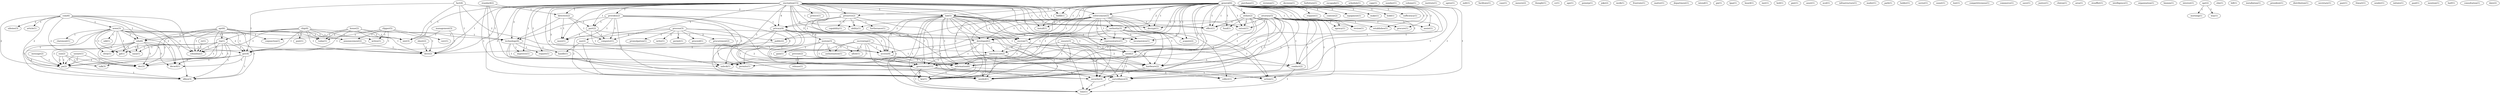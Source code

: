 digraph G {
  com [ label="com(6)" ];
  uiboise [ label="uiboise(3)" ];
  article [ label="article(1)" ];
  pa [ label="pa(2)" ];
  news [ label="news(3)" ];
  edu [ label="edu(6)" ];
  idbsu [ label="idbsu(3)" ];
  decwrl [ label="decwrl(1)" ];
  columbia [ label="columbia(2)" ];
  dec [ label="dec(3)" ];
  pa [ label="pa(2)" ];
  purchase [ label="purchase(1)" ];
  revision [ label="revision(1)" ];
  escrowing [ label="escrowing(2)" ];
  authorization [ label="authorization(1)" ];
  gain [ label="gain(1)" ];
  allow [ label="allow(1)" ];
  access [ label="access(4)" ];
  information [ label="information(6)" ];
  unlock [ label="unlock(1)" ];
  needed [ label="needed(1)" ];
  decision [ label="decision(1)" ];
  forfeiture [ label="forfeiture(1)" ];
  escapade [ label="escapade(1)" ];
  schedule [ label="schedule(1)" ];
  copy [ label="copy(1)" ];
  standard [ label="standard(2)" ];
  directive [ label="directive(2)" ];
  permits [ label="permits(1)" ];
  number [ label="number(1)" ];
  volume [ label="volume(1)" ];
  institute [ label="institute(1)" ];
  agree [ label="agree(1)" ];
  encryption [ label="encryption(15)" ];
  fulfill [ label="fulfill(1)" ];
  effect [ label="effect(1)" ];
  provides [ label="provides(2)" ];
  enforcement [ label="enforcement(5)" ];
  install [ label="install(1)" ];
  preserve [ label="preserve(2)" ];
  privacy [ label="privacy(4)" ];
  law [ label="law(5)" ];
  ability [ label="ability(1)" ];
  technology [ label="technology(6)" ];
  escrow [ label="escrow(7)" ];
  developed [ label="developed(2)" ];
  gov [ label="gov(4)" ];
  need [ label="need(2)" ];
  nist [ label="nist(3)" ];
  part [ label="part(2)" ];
  require [ label="require(1)" ];
  microcircuit [ label="microcircuit(2)" ];
  effect [ label="effect(1)" ];
  extent [ label="extent(1)" ];
  protect [ label="protect(1)" ];
  conduct [ label="conduct(2)" ];
  improves [ label="improves(1)" ];
  dove [ label="dove(2)" ];
  computer [ label="computer(1)" ];
  government [ label="government(11)" ];
  surveillance [ label="surveillance(3)" ];
  key [ label="key(1)" ];
  wave [ label="wave(1)" ];
  mdt [ label="mdt(1)" ];
  facilitate [ label="facilitate(1)" ];
  case [ label="case(1)" ];
  general [ label="general(4)" ];
  request [ label="request(1)" ];
  content [ label="content(2)" ];
  equipment [ label="equipment(1)" ];
  utilize [ label="utilize(2)" ];
  fund [ label="fund(1)" ];
  authority [ label="authority(3)" ];
  representative [ label="representative(1)" ];
  incorporates [ label="incorporates(1)" ];
  make [ label="make(1)" ];
  hold [ label="hold(1)" ];
  acquire [ label="acquire(2)" ];
  sufficiency [ label="sufficiency(1)" ];
  hardware [ label="hardware(2)" ];
  assist [ label="assist(1)" ];
  agency [ label="agency(1)" ];
  review [ label="review(1)" ];
  establishes [ label="establishes(1)" ];
  action [ label="action(1)" ];
  decrypt [ label="decrypt(1)" ];
  collect [ label="collect(1)" ];
  procure [ label="procure(1)" ];
  meyers [ label="meyers(2)" ];
  thought [ label="thought(1)" ];
  house [ label="house(2)" ];
  conjunction [ label="conjunction(1)" ];
  today [ label="today(1)" ];
  usenet [ label="usenet(1)" ];
  cc [ label="cc(1)" ];
  age [ label="age(1)" ];
  psinntp [ label="psinntp(1)" ];
  joke [ label="joke(2)" ];
  work [ label="work(1)" ];
  sun [ label="sun(2)" ];
  talk [ label="talk(3)" ];
  frustrate [ label="frustrate(1)" ];
  public [ label="public(2)" ];
  security [ label="security(3)" ];
  time [ label="time(1)" ];
  matter [ label="matter(1)" ];
  department [ label="department(1)" ];
  intend [ label="intend(1)" ];
  furtherance [ label="furtherance(1)" ];
  capability [ label="capability(1)" ];
  gw [ label="gw(1)" ];
  system [ label="system(3)" ];
  lgaz [ label="lgaz(1)" ];
  heard [ label="heard(1)" ];
  fact [ label="fact(4)" ];
  inet [ label="inet(1)" ];
  heil [ label="heil(1)" ];
  sdd [ label="sdd(1)" ];
  claremont [ label="claremont(1)" ];
  jpl [ label="jpl(1)" ];
  nasa [ label="nasa(1)" ];
  elroy [ label="elroy(1)" ];
  gmt [ label="gmt(1)" ];
  asset [ label="asset(1)" ];
  ncsl [ label="ncsl(1)" ];
  apr [ label="apr(6)" ];
  rtp [ label="rtp(1)" ];
  announcement [ label="announcement(2)" ];
  process [ label="process(3)" ];
  write [ label="write(1)" ];
  permit [ label="permit(1)" ];
  use [ label="use(2)" ];
  proceed [ label="proceed(1)" ];
  procurement [ label="procurement(2)" ];
  promulgation [ label="promulgation(1)" ];
  infrastructure [ label="infrastructure(1)" ];
  mailer [ label="mailer(1)" ];
  path [ label="path(1)" ];
  holder [ label="holder(1)" ];
  sector [ label="sector(1)" ];
  uunet [ label="uunet(1)" ];
  lost [ label="lost(1)" ];
  competitiveness [ label="competitiveness(1)" ];
  handle [ label="handle(1)" ];
  commerce [ label="commerce(1)" ];
  chip [ label="chip(4)" ];
  post [ label="post(1)" ];
  writes [ label="writes(1)" ];
  ensure [ label="ensure(3)" ];
  management [ label="management(3)" ];
  save [ label="save(1)" ];
  justice [ label="justice(1)" ];
  clinton [ label="clinton(1)" ];
  area [ label="area(1)" ];
  re [ label="re(1)" ];
  stoufflet [ label="stoufflet(1)" ];
  clipper [ label="clipper(5)" ];
  csrc [ label="csrc(1)" ];
  intelligence [ label="intelligence(1)" ];
  attorney [ label="attorney(5)" ];
  organization [ label="organization(1)" ];
  prevent [ label="prevent(2)" ];
  release [ label="release(1)" ];
  hmmm [ label="hmmm(1)" ];
  interest [ label="interest(1)" ];
  sheet [ label="sheet(2)" ];
  npr [ label="npr(2)" ];
  morning [ label="morning(1)" ];
  way [ label="way(1)" ];
  elm [ label="elm(1)" ];
  bill [ label="bill(1)" ];
  installation [ label="installation(1)" ];
  president [ label="president(1)" ];
  distribution [ label="distribution(1)" ];
  secretary [ label="secretary(1)" ];
  message [ label="message(2)" ];
  past [ label="past(1)" ];
  thwart [ label="thwart(1)" ];
  sender [ label="sender(1)" ];
  initiate [ label="initiate(1)" ];
  paul [ label="paul(1)" ];
  mention [ label="mention(1)" ];
  batf [ label="batf(1)" ];
  consultation [ label="consultation(1)" ];
  date [ label="date(2)" ];
  com -> uiboise [ label="2" ];
  com -> article [ label="1" ];
  com -> pa [ label="2" ];
  com -> news [ label="1" ];
  com -> edu [ label="1" ];
  com -> idbsu [ label="2" ];
  com -> decwrl [ label="2" ];
  com -> columbia [ label="1" ];
  com -> dec [ label="2" ];
  com -> pa [ label="2" ];
  escrowing -> authorization [ label="1" ];
  escrowing -> gain [ label="1" ];
  escrowing -> allow [ label="1" ];
  escrowing -> access [ label="1" ];
  escrowing -> information [ label="1" ];
  escrowing -> unlock [ label="1" ];
  escrowing -> needed [ label="1" ];
  standard -> directive [ label="1" ];
  standard -> permits [ label="1" ];
  standard -> unlock [ label="1" ];
  standard -> needed [ label="1" ];
  encryption -> fulfill [ label="1" ];
  encryption -> effect [ label="1" ];
  encryption -> provides [ label="3" ];
  encryption -> enforcement [ label="1" ];
  encryption -> install [ label="1" ];
  encryption -> preserve [ label="1" ];
  encryption -> privacy [ label="4" ];
  encryption -> directive [ label="2" ];
  encryption -> law [ label="1" ];
  encryption -> ability [ label="1" ];
  encryption -> technology [ label="3" ];
  encryption -> escrow [ label="3" ];
  encryption -> developed [ label="4" ];
  encryption -> gov [ label="1" ];
  encryption -> need [ label="1" ];
  encryption -> nist [ label="1" ];
  encryption -> part [ label="1" ];
  encryption -> require [ label="1" ];
  encryption -> microcircuit [ label="3" ];
  encryption -> effect [ label="1" ];
  encryption -> permits [ label="3" ];
  encryption -> extent [ label="1" ];
  encryption -> protect [ label="1" ];
  encryption -> access [ label="1" ];
  encryption -> conduct [ label="1" ];
  encryption -> information [ label="3" ];
  encryption -> improves [ label="1" ];
  encryption -> dove [ label="1" ];
  encryption -> computer [ label="1" ];
  encryption -> unlock [ label="3" ];
  encryption -> government [ label="4" ];
  encryption -> surveillance [ label="1" ];
  encryption -> needed [ label="4" ];
  encryption -> key [ label="3" ];
  encryption -> wave [ label="1" ];
  general -> fulfill [ label="1" ];
  general -> request [ label="1" ];
  general -> effect [ label="1" ];
  general -> enforcement [ label="2" ];
  general -> install [ label="1" ];
  general -> content [ label="1" ];
  general -> preserve [ label="1" ];
  general -> law [ label="2" ];
  general -> ability [ label="1" ];
  general -> equipment [ label="1" ];
  general -> utilize [ label="2" ];
  general -> fund [ label="1" ];
  general -> authority [ label="2" ];
  general -> escrow [ label="2" ];
  general -> developed [ label="1" ];
  general -> need [ label="1" ];
  general -> representative [ label="1" ];
  general -> incorporates [ label="1" ];
  general -> make [ label="1" ];
  general -> hold [ label="1" ];
  general -> acquire [ label="1" ];
  general -> sufficiency [ label="1" ];
  general -> effect [ label="1" ];
  general -> hardware [ label="1" ];
  general -> assist [ label="1" ];
  general -> agency [ label="1" ];
  general -> extent [ label="1" ];
  general -> review [ label="1" ];
  general -> establishes [ label="1" ];
  general -> conduct [ label="1" ];
  general -> information [ label="1" ];
  general -> action [ label="1" ];
  general -> decrypt [ label="1" ];
  general -> government [ label="2" ];
  general -> surveillance [ label="1" ];
  general -> collect [ label="1" ];
  general -> needed [ label="1" ];
  general -> procure [ label="1" ];
  general -> key [ label="2" ];
  house -> conjunction [ label="1" ];
  house -> technology [ label="1" ];
  house -> gov [ label="1" ];
  house -> nist [ label="1" ];
  house -> today [ label="1" ];
  house -> dove [ label="1" ];
  usenet -> pa [ label="1" ];
  usenet -> dec [ label="1" ];
  usenet -> pa [ label="1" ];
  sun -> pa [ label="1" ];
  sun -> talk [ label="1" ];
  sun -> dec [ label="1" ];
  sun -> pa [ label="1" ];
  provides -> privacy [ label="1" ];
  provides -> technology [ label="1" ];
  provides -> part [ label="1" ];
  provides -> permits [ label="1" ];
  provides -> computer [ label="1" ];
  provides -> unlock [ label="1" ];
  provides -> government [ label="1" ];
  provides -> needed [ label="1" ];
  provides -> wave [ label="1" ];
  enforcement -> install [ label="1" ];
  enforcement -> privacy [ label="1" ];
  enforcement -> authority [ label="1" ];
  enforcement -> escrow [ label="1" ];
  enforcement -> developed [ label="1" ];
  enforcement -> representative [ label="1" ];
  enforcement -> incorporates [ label="1" ];
  enforcement -> hardware [ label="1" ];
  enforcement -> public [ label="2" ];
  enforcement -> security [ label="1" ];
  enforcement -> access [ label="2" ];
  enforcement -> information [ label="1" ];
  enforcement -> action [ label="1" ];
  enforcement -> decrypt [ label="1" ];
  enforcement -> government [ label="1" ];
  enforcement -> collect [ label="1" ];
  enforcement -> time [ label="1" ];
  enforcement -> key [ label="1" ];
  preserve -> privacy [ label="1" ];
  preserve -> furtherance [ label="1" ];
  preserve -> ability [ label="1" ];
  preserve -> capability [ label="1" ];
  preserve -> security [ label="1" ];
  preserve -> time [ label="1" ];
  privacy -> system [ label="1" ];
  privacy -> escrow [ label="1" ];
  privacy -> permits [ label="1" ];
  privacy -> access [ label="1" ];
  privacy -> unlock [ label="1" ];
  privacy -> government [ label="1" ];
  privacy -> needed [ label="1" ];
  privacy -> key [ label="1" ];
  directive -> technology [ label="1" ];
  directive -> part [ label="1" ];
  directive -> computer [ label="1" ];
  directive -> wave [ label="1" ];
  fact -> law [ label="2" ];
  fact -> gov [ label="1" ];
  fact -> nist [ label="1" ];
  fact -> access [ label="2" ];
  fact -> dove [ label="1" ];
  pa -> idbsu [ label="1" ];
  system -> authorization [ label="1" ];
  system -> gain [ label="1" ];
  system -> allow [ label="1" ];
  system -> access [ label="1" ];
  system -> information [ label="1" ];
  system -> government [ label="1" ];
  law -> authority [ label="1" ];
  law -> escrow [ label="1" ];
  law -> developed [ label="1" ];
  law -> representative [ label="1" ];
  law -> incorporates [ label="1" ];
  law -> hardware [ label="1" ];
  law -> public [ label="2" ];
  law -> security [ label="1" ];
  law -> access [ label="2" ];
  law -> information [ label="1" ];
  law -> action [ label="1" ];
  law -> decrypt [ label="1" ];
  law -> government [ label="1" ];
  law -> surveillance [ label="1" ];
  law -> collect [ label="1" ];
  law -> time [ label="1" ];
  law -> key [ label="1" ];
  news -> sdd [ label="1" ];
  news -> claremont [ label="1" ];
  news -> edu [ label="2" ];
  news -> gov [ label="2" ];
  news -> nist [ label="1" ];
  news -> idbsu [ label="1" ];
  news -> decwrl [ label="1" ];
  news -> columbia [ label="1" ];
  news -> dec [ label="1" ];
  news -> jpl [ label="1" ];
  news -> nasa [ label="1" ];
  news -> dove [ label="1" ];
  news -> elroy [ label="1" ];
  news -> pa [ label="1" ];
  apr -> conjunction [ label="1" ];
  apr -> talk [ label="1" ];
  apr -> technology [ label="1" ];
  apr -> edu [ label="2" ];
  apr -> rtp [ label="1" ];
  apr -> idbsu [ label="1" ];
  apr -> today [ label="1" ];
  apr -> announcement [ label="1" ];
  apr -> columbia [ label="1" ];
  apr -> dec [ label="2" ];
  apr -> pa [ label="2" ];
  process -> escrow [ label="2" ];
  process -> write [ label="2" ];
  process -> permit [ label="1" ];
  process -> use [ label="2" ];
  process -> proceed [ label="1" ];
  process -> information [ label="2" ];
  process -> procurement [ label="2" ];
  process -> promulgation [ label="1" ];
  process -> key [ label="2" ];
  utilize -> fund [ label="1" ];
  utilize -> need [ label="1" ];
  utilize -> effect [ label="1" ];
  utilize -> extent [ label="1" ];
  utilize -> conduct [ label="1" ];
  utilize -> government [ label="1" ];
  utilize -> surveillance [ label="1" ];
  utilize -> needed [ label="1" ];
  technology -> require [ label="1" ];
  technology -> improves [ label="1" ];
  technology -> government [ label="1" ];
  technology -> surveillance [ label="1" ];
  technology -> handle [ label="1" ];
  authority -> escrow [ label="1" ];
  authority -> developed [ label="1" ];
  authority -> representative [ label="1" ];
  authority -> incorporates [ label="1" ];
  authority -> acquire [ label="2" ];
  authority -> hardware [ label="1" ];
  authority -> information [ label="1" ];
  authority -> action [ label="1" ];
  authority -> key [ label="1" ];
  chip -> edu [ label="1" ];
  chip -> rtp [ label="1" ];
  chip -> gov [ label="1" ];
  chip -> post [ label="1" ];
  chip -> nist [ label="1" ];
  chip -> today [ label="1" ];
  chip -> announcement [ label="1" ];
  chip -> columbia [ label="1" ];
  chip -> dove [ label="1" ];
  chip -> writes [ label="1" ];
  escrow -> need [ label="2" ];
  escrow -> microcircuit [ label="2" ];
  escrow -> hardware [ label="2" ];
  escrow -> security [ label="2" ];
  escrow -> information [ label="1" ];
  edu -> gov [ label="3" ];
  edu -> idbsu [ label="3" ];
  edu -> decwrl [ label="3" ];
  edu -> dec [ label="3" ];
  edu -> jpl [ label="3" ];
  edu -> nasa [ label="3" ];
  edu -> elroy [ label="3" ];
  edu -> pa [ label="3" ];
  developed -> microcircuit [ label="1" ];
  developed -> permits [ label="1" ];
  developed -> unlock [ label="1" ];
  developed -> needed [ label="1" ];
  developed -> key [ label="2" ];
  rtp -> gov [ label="1" ];
  rtp -> idbsu [ label="1" ];
  rtp -> decwrl [ label="1" ];
  rtp -> columbia [ label="1" ];
  rtp -> dec [ label="1" ];
  rtp -> jpl [ label="1" ];
  rtp -> nasa [ label="1" ];
  rtp -> elroy [ label="1" ];
  rtp -> pa [ label="1" ];
  gov -> idbsu [ label="1" ];
  gov -> decwrl [ label="1" ];
  gov -> dec [ label="1" ];
  gov -> pa [ label="1" ];
  ensure -> need [ label="2" ];
  ensure -> microcircuit [ label="2" ];
  ensure -> hardware [ label="2" ];
  ensure -> security [ label="2" ];
  ensure -> information [ label="1" ];
  ensure -> key [ label="2" ];
  management -> nist [ label="1" ];
  management -> dove [ label="1" ];
  need -> security [ label="1" ];
  need -> conduct [ label="1" ];
  need -> government [ label="1" ];
  need -> surveillance [ label="1" ];
  part -> public [ label="1" ];
  part -> access [ label="1" ];
  part -> computer [ label="1" ];
  part -> wave [ label="1" ];
  re -> columbia [ label="1" ];
  clipper -> today [ label="1" ];
  clipper -> announcement [ label="1" ];
  clipper -> columbia [ label="1" ];
  clipper -> dove [ label="1" ];
  clipper -> csrc [ label="1" ];
  clipper -> writes [ label="1" ];
  use -> information [ label="2" ];
  use -> handle [ label="1" ];
  use -> key [ label="2" ];
  attorney -> effect [ label="1" ];
  attorney -> hardware [ label="1" ];
  attorney -> assist [ label="1" ];
  attorney -> agency [ label="1" ];
  attorney -> extent [ label="1" ];
  attorney -> review [ label="1" ];
  attorney -> establishes [ label="1" ];
  attorney -> conduct [ label="1" ];
  attorney -> information [ label="1" ];
  attorney -> action [ label="1" ];
  attorney -> decrypt [ label="1" ];
  attorney -> government [ label="2" ];
  attorney -> surveillance [ label="1" ];
  attorney -> collect [ label="1" ];
  attorney -> needed [ label="1" ];
  attorney -> procure [ label="1" ];
  attorney -> key [ label="2" ];
  microcircuit -> hardware [ label="1" ];
  microcircuit -> permits [ label="1" ];
  microcircuit -> security [ label="1" ];
  microcircuit -> unlock [ label="1" ];
  microcircuit -> government [ label="1" ];
  microcircuit -> needed [ label="1" ];
  hardware -> security [ label="1" ];
  prevent -> release [ label="1" ];
  prevent -> government [ label="1" ];
  public -> dove [ label="1" ];
  sheet -> dove [ label="1" ];
  announcement -> dove [ label="1" ];
  npr -> morning [ label="1" ];
  npr -> way [ label="1" ];
  security -> time [ label="1" ];
  access -> information [ label="1" ];
  conduct -> time [ label="1" ];
  information -> action [ label="1" ];
  information -> key [ label="1" ];
  message -> pa [ label="1" ];
  government -> surveillance [ label="3" ];
  government -> collect [ label="3" ];
  government -> needed [ label="2" ];
  government -> time [ label="1" ];
  government -> key [ label="4" ];
  surveillance -> time [ label="1" ];
}

